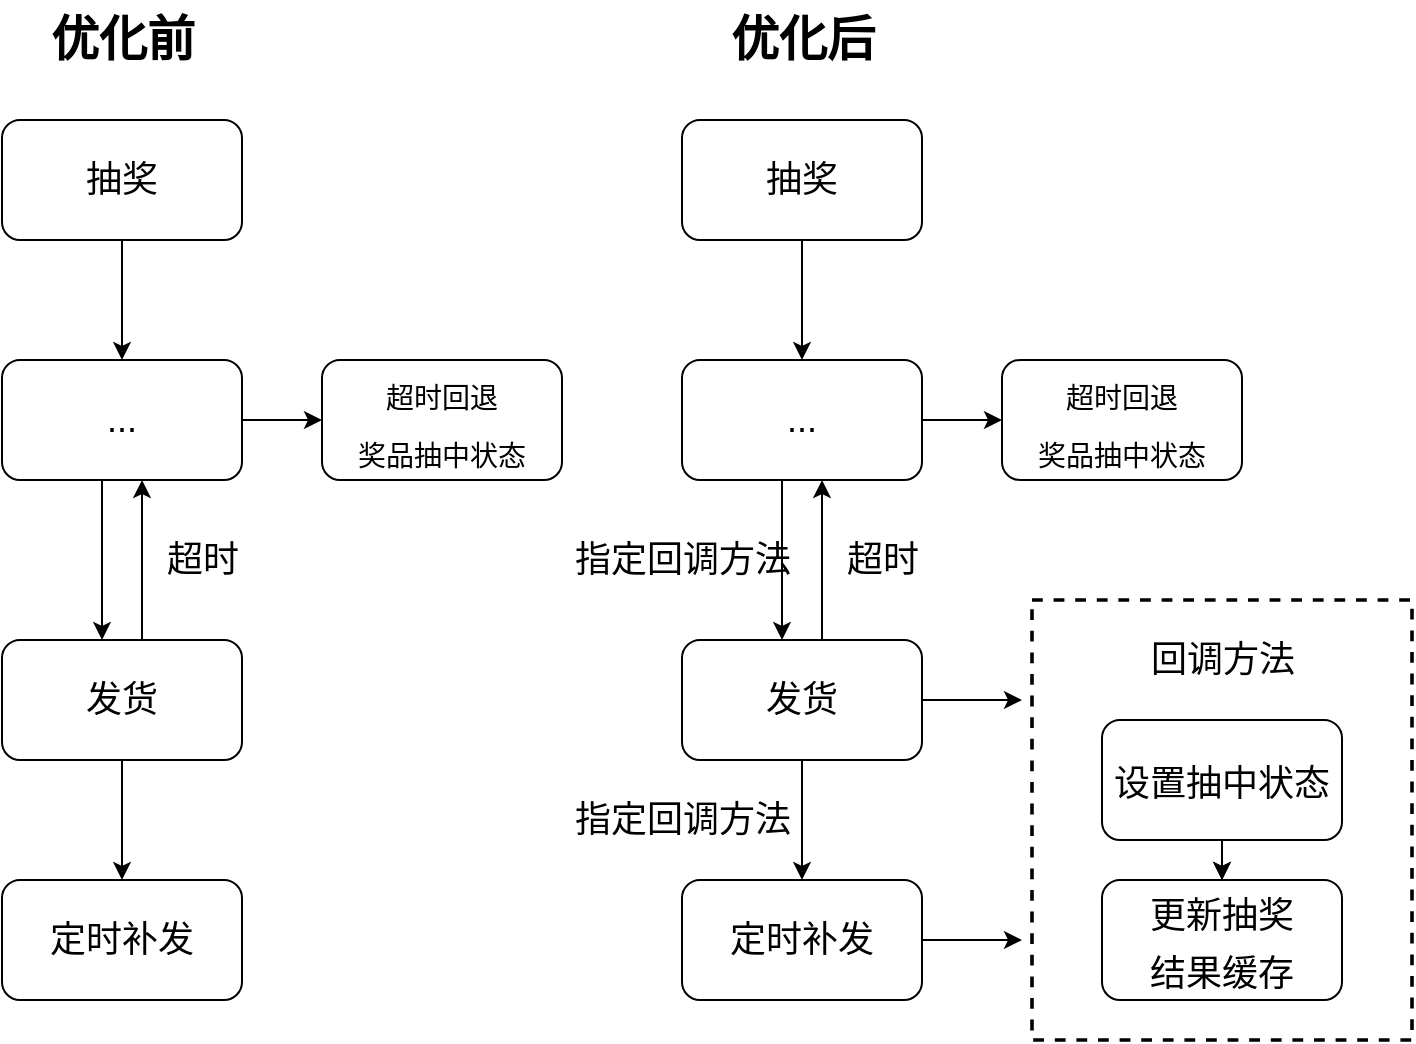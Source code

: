 <mxfile version="20.8.19" type="github">
  <diagram name="第 1 页" id="zUdrmeqDP82fnsF1CGYj">
    <mxGraphModel dx="1026" dy="683" grid="1" gridSize="10" guides="1" tooltips="1" connect="1" arrows="1" fold="1" page="1" pageScale="1" pageWidth="827" pageHeight="1169" math="0" shadow="0">
      <root>
        <mxCell id="0" />
        <mxCell id="1" parent="0" />
        <mxCell id="_xZx_fcqIcw7nBH8p7se-3" value="" style="edgeStyle=orthogonalEdgeStyle;rounded=0;orthogonalLoop=1;jettySize=auto;html=1;fontSize=18;" parent="1" source="_xZx_fcqIcw7nBH8p7se-1" target="_xZx_fcqIcw7nBH8p7se-2" edge="1">
          <mxGeometry relative="1" as="geometry" />
        </mxCell>
        <mxCell id="_xZx_fcqIcw7nBH8p7se-1" value="&lt;font style=&quot;font-size: 18px;&quot;&gt;抽奖&lt;/font&gt;" style="rounded=1;whiteSpace=wrap;html=1;" parent="1" vertex="1">
          <mxGeometry x="220" y="160" width="120" height="60" as="geometry" />
        </mxCell>
        <mxCell id="_xZx_fcqIcw7nBH8p7se-5" value="" style="edgeStyle=orthogonalEdgeStyle;rounded=0;orthogonalLoop=1;jettySize=auto;html=1;fontSize=18;" parent="1" source="_xZx_fcqIcw7nBH8p7se-2" target="_xZx_fcqIcw7nBH8p7se-4" edge="1">
          <mxGeometry relative="1" as="geometry">
            <Array as="points">
              <mxPoint x="270" y="380" />
              <mxPoint x="270" y="380" />
            </Array>
          </mxGeometry>
        </mxCell>
        <mxCell id="_xZx_fcqIcw7nBH8p7se-14" value="" style="edgeStyle=orthogonalEdgeStyle;rounded=0;orthogonalLoop=1;jettySize=auto;html=1;fontSize=24;" parent="1" source="_xZx_fcqIcw7nBH8p7se-2" target="_xZx_fcqIcw7nBH8p7se-13" edge="1">
          <mxGeometry relative="1" as="geometry" />
        </mxCell>
        <mxCell id="_xZx_fcqIcw7nBH8p7se-2" value="&lt;font style=&quot;font-size: 18px;&quot;&gt;...&lt;/font&gt;" style="rounded=1;whiteSpace=wrap;html=1;" parent="1" vertex="1">
          <mxGeometry x="220" y="280" width="120" height="60" as="geometry" />
        </mxCell>
        <mxCell id="_xZx_fcqIcw7nBH8p7se-7" value="" style="edgeStyle=orthogonalEdgeStyle;rounded=0;orthogonalLoop=1;jettySize=auto;html=1;fontSize=18;" parent="1" source="_xZx_fcqIcw7nBH8p7se-4" target="_xZx_fcqIcw7nBH8p7se-2" edge="1">
          <mxGeometry relative="1" as="geometry">
            <Array as="points">
              <mxPoint x="290" y="390" />
              <mxPoint x="290" y="390" />
            </Array>
          </mxGeometry>
        </mxCell>
        <mxCell id="_xZx_fcqIcw7nBH8p7se-10" value="" style="edgeStyle=orthogonalEdgeStyle;rounded=0;orthogonalLoop=1;jettySize=auto;html=1;fontSize=18;" parent="1" source="_xZx_fcqIcw7nBH8p7se-4" target="_xZx_fcqIcw7nBH8p7se-9" edge="1">
          <mxGeometry relative="1" as="geometry" />
        </mxCell>
        <mxCell id="_xZx_fcqIcw7nBH8p7se-4" value="&lt;font style=&quot;font-size: 18px;&quot;&gt;发货&lt;/font&gt;" style="rounded=1;whiteSpace=wrap;html=1;" parent="1" vertex="1">
          <mxGeometry x="220" y="420" width="120" height="60" as="geometry" />
        </mxCell>
        <mxCell id="_xZx_fcqIcw7nBH8p7se-8" value="超时" style="text;html=1;align=center;verticalAlign=middle;resizable=0;points=[];autosize=1;strokeColor=none;fillColor=none;fontSize=18;" parent="1" vertex="1">
          <mxGeometry x="290" y="360" width="60" height="40" as="geometry" />
        </mxCell>
        <mxCell id="_xZx_fcqIcw7nBH8p7se-9" value="&lt;font style=&quot;font-size: 18px;&quot;&gt;定时补发&lt;/font&gt;" style="rounded=1;whiteSpace=wrap;html=1;" parent="1" vertex="1">
          <mxGeometry x="220" y="540" width="120" height="60" as="geometry" />
        </mxCell>
        <mxCell id="_xZx_fcqIcw7nBH8p7se-11" value="&lt;b&gt;&lt;font style=&quot;font-size: 24px;&quot;&gt;优化前&lt;/font&gt;&lt;/b&gt;" style="text;html=1;align=center;verticalAlign=middle;resizable=0;points=[];autosize=1;strokeColor=none;fillColor=none;fontSize=18;" parent="1" vertex="1">
          <mxGeometry x="230" y="100" width="100" height="40" as="geometry" />
        </mxCell>
        <mxCell id="_xZx_fcqIcw7nBH8p7se-13" value="&lt;font style=&quot;font-size: 14px;&quot;&gt;超时回退&lt;br&gt;奖品抽中状态&lt;/font&gt;" style="rounded=1;whiteSpace=wrap;html=1;fontSize=24;" parent="1" vertex="1">
          <mxGeometry x="380" y="280" width="120" height="60" as="geometry" />
        </mxCell>
        <mxCell id="_xZx_fcqIcw7nBH8p7se-15" value="" style="edgeStyle=orthogonalEdgeStyle;rounded=0;orthogonalLoop=1;jettySize=auto;html=1;fontSize=18;" parent="1" source="_xZx_fcqIcw7nBH8p7se-16" target="_xZx_fcqIcw7nBH8p7se-19" edge="1">
          <mxGeometry relative="1" as="geometry" />
        </mxCell>
        <mxCell id="_xZx_fcqIcw7nBH8p7se-16" value="&lt;font style=&quot;font-size: 18px;&quot;&gt;抽奖&lt;/font&gt;" style="rounded=1;whiteSpace=wrap;html=1;" parent="1" vertex="1">
          <mxGeometry x="560" y="160" width="120" height="60" as="geometry" />
        </mxCell>
        <mxCell id="_xZx_fcqIcw7nBH8p7se-17" value="" style="edgeStyle=orthogonalEdgeStyle;rounded=0;orthogonalLoop=1;jettySize=auto;html=1;fontSize=18;" parent="1" source="_xZx_fcqIcw7nBH8p7se-19" target="_xZx_fcqIcw7nBH8p7se-22" edge="1">
          <mxGeometry relative="1" as="geometry">
            <Array as="points">
              <mxPoint x="610" y="380" />
              <mxPoint x="610" y="380" />
            </Array>
          </mxGeometry>
        </mxCell>
        <mxCell id="_xZx_fcqIcw7nBH8p7se-18" value="" style="edgeStyle=orthogonalEdgeStyle;rounded=0;orthogonalLoop=1;jettySize=auto;html=1;fontSize=24;" parent="1" source="_xZx_fcqIcw7nBH8p7se-19" target="_xZx_fcqIcw7nBH8p7se-26" edge="1">
          <mxGeometry relative="1" as="geometry" />
        </mxCell>
        <mxCell id="_xZx_fcqIcw7nBH8p7se-19" value="&lt;font style=&quot;font-size: 18px;&quot;&gt;...&lt;/font&gt;" style="rounded=1;whiteSpace=wrap;html=1;" parent="1" vertex="1">
          <mxGeometry x="560" y="280" width="120" height="60" as="geometry" />
        </mxCell>
        <mxCell id="_xZx_fcqIcw7nBH8p7se-20" value="" style="edgeStyle=orthogonalEdgeStyle;rounded=0;orthogonalLoop=1;jettySize=auto;html=1;fontSize=18;" parent="1" source="_xZx_fcqIcw7nBH8p7se-22" target="_xZx_fcqIcw7nBH8p7se-19" edge="1">
          <mxGeometry relative="1" as="geometry">
            <Array as="points">
              <mxPoint x="630" y="390" />
              <mxPoint x="630" y="390" />
            </Array>
          </mxGeometry>
        </mxCell>
        <mxCell id="_xZx_fcqIcw7nBH8p7se-21" value="" style="edgeStyle=orthogonalEdgeStyle;rounded=0;orthogonalLoop=1;jettySize=auto;html=1;fontSize=18;" parent="1" source="_xZx_fcqIcw7nBH8p7se-22" target="_xZx_fcqIcw7nBH8p7se-24" edge="1">
          <mxGeometry relative="1" as="geometry" />
        </mxCell>
        <mxCell id="_xZx_fcqIcw7nBH8p7se-22" value="&lt;font style=&quot;font-size: 18px;&quot;&gt;发货&lt;/font&gt;" style="rounded=1;whiteSpace=wrap;html=1;" parent="1" vertex="1">
          <mxGeometry x="560" y="420" width="120" height="60" as="geometry" />
        </mxCell>
        <mxCell id="_xZx_fcqIcw7nBH8p7se-23" value="超时" style="text;html=1;align=center;verticalAlign=middle;resizable=0;points=[];autosize=1;strokeColor=none;fillColor=none;fontSize=18;" parent="1" vertex="1">
          <mxGeometry x="630" y="360" width="60" height="40" as="geometry" />
        </mxCell>
        <mxCell id="_xZx_fcqIcw7nBH8p7se-35" style="edgeStyle=orthogonalEdgeStyle;rounded=0;orthogonalLoop=1;jettySize=auto;html=1;fontSize=18;" parent="1" source="_xZx_fcqIcw7nBH8p7se-24" edge="1">
          <mxGeometry relative="1" as="geometry">
            <mxPoint x="730" y="570" as="targetPoint" />
          </mxGeometry>
        </mxCell>
        <mxCell id="_xZx_fcqIcw7nBH8p7se-24" value="&lt;font style=&quot;font-size: 18px;&quot;&gt;定时补发&lt;/font&gt;" style="rounded=1;whiteSpace=wrap;html=1;" parent="1" vertex="1">
          <mxGeometry x="560" y="540" width="120" height="60" as="geometry" />
        </mxCell>
        <mxCell id="_xZx_fcqIcw7nBH8p7se-25" value="&lt;b&gt;&lt;font style=&quot;font-size: 24px;&quot;&gt;优化后&lt;/font&gt;&lt;/b&gt;" style="text;html=1;align=center;verticalAlign=middle;resizable=0;points=[];autosize=1;strokeColor=none;fillColor=none;fontSize=18;" parent="1" vertex="1">
          <mxGeometry x="570" y="100" width="100" height="40" as="geometry" />
        </mxCell>
        <mxCell id="_xZx_fcqIcw7nBH8p7se-26" value="&lt;font style=&quot;font-size: 14px;&quot;&gt;超时回退&lt;br&gt;奖品抽中状态&lt;/font&gt;" style="rounded=1;whiteSpace=wrap;html=1;fontSize=24;" parent="1" vertex="1">
          <mxGeometry x="720" y="280" width="120" height="60" as="geometry" />
        </mxCell>
        <mxCell id="_xZx_fcqIcw7nBH8p7se-27" value="&lt;font style=&quot;font-size: 18px;&quot;&gt;指定回调方法&lt;/font&gt;" style="text;html=1;align=center;verticalAlign=middle;resizable=0;points=[];autosize=1;strokeColor=none;fillColor=none;fontSize=14;" parent="1" vertex="1">
          <mxGeometry x="495" y="360" width="130" height="40" as="geometry" />
        </mxCell>
        <mxCell id="_xZx_fcqIcw7nBH8p7se-28" value="&lt;font style=&quot;font-size: 18px;&quot;&gt;指定回调方法&lt;/font&gt;" style="text;html=1;align=center;verticalAlign=middle;resizable=0;points=[];autosize=1;strokeColor=none;fillColor=none;fontSize=14;" parent="1" vertex="1">
          <mxGeometry x="495" y="490" width="130" height="40" as="geometry" />
        </mxCell>
        <mxCell id="_xZx_fcqIcw7nBH8p7se-31" value="" style="edgeStyle=orthogonalEdgeStyle;rounded=0;orthogonalLoop=1;jettySize=auto;html=1;fontSize=18;" parent="1" source="_xZx_fcqIcw7nBH8p7se-29" target="_xZx_fcqIcw7nBH8p7se-30" edge="1">
          <mxGeometry relative="1" as="geometry" />
        </mxCell>
        <mxCell id="_xZx_fcqIcw7nBH8p7se-32" value="" style="rounded=0;whiteSpace=wrap;html=1;fontSize=18;dashed=1;fillColor=#FFFFFF00;perimeterSpacing=1;strokeWidth=1.8;" parent="1" vertex="1">
          <mxGeometry x="735" y="400" width="190" height="220" as="geometry" />
        </mxCell>
        <mxCell id="_xZx_fcqIcw7nBH8p7se-33" value="" style="edgeStyle=orthogonalEdgeStyle;rounded=0;orthogonalLoop=1;jettySize=auto;html=1;fontSize=18;" parent="1" source="_xZx_fcqIcw7nBH8p7se-29" target="_xZx_fcqIcw7nBH8p7se-30" edge="1">
          <mxGeometry relative="1" as="geometry" />
        </mxCell>
        <mxCell id="_xZx_fcqIcw7nBH8p7se-29" value="&lt;font style=&quot;font-size: 18px;&quot;&gt;设置抽中状态&lt;/font&gt;" style="rounded=1;whiteSpace=wrap;html=1;fontSize=24;" parent="1" vertex="1">
          <mxGeometry x="770" y="460" width="120" height="60" as="geometry" />
        </mxCell>
        <mxCell id="_xZx_fcqIcw7nBH8p7se-30" value="&lt;font style=&quot;font-size: 18px;&quot;&gt;更新抽奖&lt;br&gt;结果缓存&lt;/font&gt;" style="rounded=1;whiteSpace=wrap;html=1;fontSize=24;" parent="1" vertex="1">
          <mxGeometry x="770" y="540" width="120" height="60" as="geometry" />
        </mxCell>
        <mxCell id="_xZx_fcqIcw7nBH8p7se-34" value="回调方法" style="text;html=1;align=center;verticalAlign=middle;resizable=0;points=[];autosize=1;strokeColor=none;fillColor=none;fontSize=18;" parent="1" vertex="1">
          <mxGeometry x="780" y="410" width="100" height="40" as="geometry" />
        </mxCell>
        <mxCell id="_xZx_fcqIcw7nBH8p7se-38" style="edgeStyle=orthogonalEdgeStyle;rounded=0;orthogonalLoop=1;jettySize=auto;html=1;fontSize=18;" parent="1" edge="1">
          <mxGeometry relative="1" as="geometry">
            <mxPoint x="730" y="450" as="targetPoint" />
            <mxPoint x="680" y="450" as="sourcePoint" />
          </mxGeometry>
        </mxCell>
      </root>
    </mxGraphModel>
  </diagram>
</mxfile>
